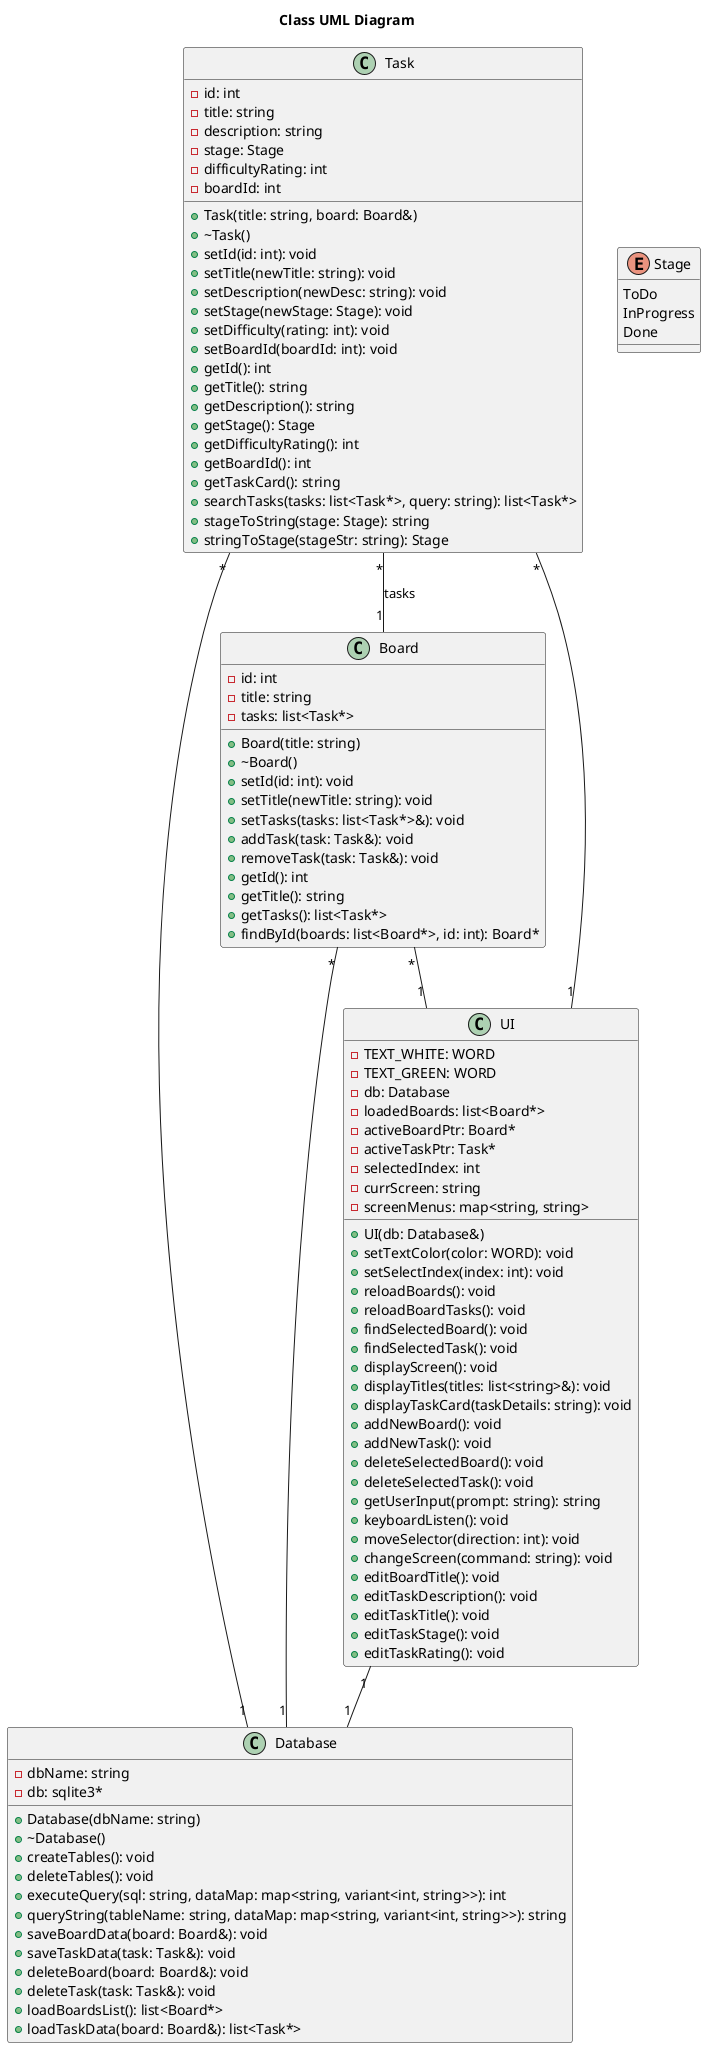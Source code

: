 @startuml classUML

title Class UML Diagram

Task "*" -- "1" Board : tasks
Task "*" -- "1" Database
Board "*" -- "1" Database
Board "*" -- "1" UI
Task "*" -- "1" UI
UI "1" -- "1" Database

enum Stage {
  ToDo
  InProgress
  Done
}

class Task {
  -id: int
  -title: string
  -description: string
  -stage: Stage
  -difficultyRating: int
  -boardId: int
  +Task(title: string, board: Board&)
  +~Task()
  +setId(id: int): void
  +setTitle(newTitle: string): void
  +setDescription(newDesc: string): void
  +setStage(newStage: Stage): void
  +setDifficulty(rating: int): void
  +setBoardId(boardId: int): void
  +getId(): int
  +getTitle(): string
  +getDescription(): string
  +getStage(): Stage
  +getDifficultyRating(): int
  +getBoardId(): int
  +getTaskCard(): string
  +searchTasks(tasks: list<Task*>, query: string): list<Task*>
  +stageToString(stage: Stage): string
  +stringToStage(stageStr: string): Stage
}

class Board {
  -id: int
  -title: string
  -tasks: list<Task*>
  +Board(title: string)
  +~Board()
  +setId(id: int): void
  +setTitle(newTitle: string): void
  +setTasks(tasks: list<Task*>&): void
  +addTask(task: Task&): void
  +removeTask(task: Task&): void
  +getId(): int
  +getTitle(): string
  +getTasks(): list<Task*>
  +findById(boards: list<Board*>, id: int): Board*
}

class UI {
  -TEXT_WHITE: WORD
  -TEXT_GREEN: WORD
  -db: Database
  -loadedBoards: list<Board*>
  -activeBoardPtr: Board*
  -activeTaskPtr: Task*
  -selectedIndex: int
  -currScreen: string
  -screenMenus: map<string, string>
  +UI(db: Database&)
  +setTextColor(color: WORD): void
  +setSelectIndex(index: int): void
  +reloadBoards(): void
  +reloadBoardTasks(): void
  +findSelectedBoard(): void
  +findSelectedTask(): void
  +displayScreen(): void
  +displayTitles(titles: list<string>&): void
  +displayTaskCard(taskDetails: string): void
  +addNewBoard(): void
  +addNewTask(): void
  +deleteSelectedBoard(): void
  +deleteSelectedTask(): void
  +getUserInput(prompt: string): string
  +keyboardListen(): void
  +moveSelector(direction: int): void
  +changeScreen(command: string): void
  +editBoardTitle(): void
  +editTaskDescription(): void
  +editTaskTitle(): void
  +editTaskStage(): void
  +editTaskRating(): void
}

class Database {
  -dbName: string
  -db: sqlite3*
  +Database(dbName: string)
  +~Database()
  +createTables(): void
  +deleteTables(): void
  +executeQuery(sql: string, dataMap: map<string, variant<int, string>>): int
  +queryString(tableName: string, dataMap: map<string, variant<int, string>>): string
  +saveBoardData(board: Board&): void
  +saveTaskData(task: Task&): void
  +deleteBoard(board: Board&): void
  +deleteTask(task: Task&): void
  +loadBoardsList(): list<Board*>
  +loadTaskData(board: Board&): list<Task*>
}

@enduml
